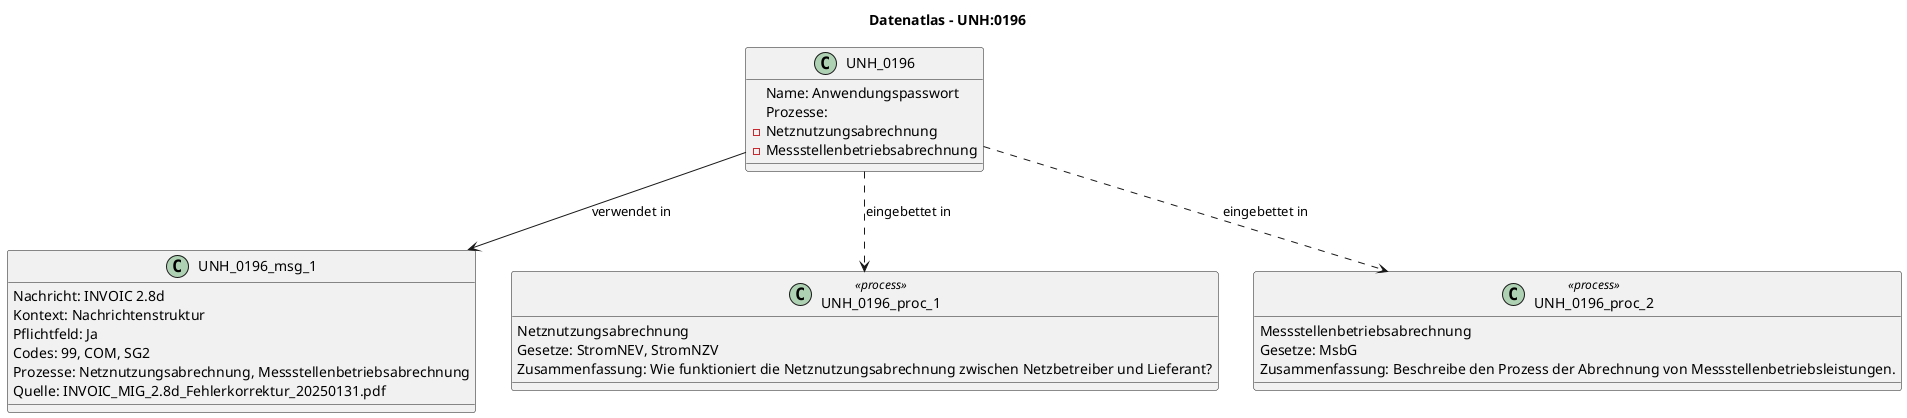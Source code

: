 @startuml
title Datenatlas – UNH:0196
class UNH_0196 {
  Name: Anwendungspasswort
  Prozesse:
    - Netznutzungsabrechnung
    - Messstellenbetriebsabrechnung
}
class UNH_0196_msg_1 {
  Nachricht: INVOIC 2.8d
  Kontext: Nachrichtenstruktur
  Pflichtfeld: Ja
  Codes: 99, COM, SG2
  Prozesse: Netznutzungsabrechnung, Messstellenbetriebsabrechnung
  Quelle: INVOIC_MIG_2.8d_Fehlerkorrektur_20250131.pdf
}
UNH_0196 --> UNH_0196_msg_1 : verwendet in
class UNH_0196_proc_1 <<process>> {
  Netznutzungsabrechnung
  Gesetze: StromNEV, StromNZV
  Zusammenfassung: Wie funktioniert die Netznutzungsabrechnung zwischen Netzbetreiber und Lieferant?
}
UNH_0196 ..> UNH_0196_proc_1 : eingebettet in
class UNH_0196_proc_2 <<process>> {
  Messstellenbetriebsabrechnung
  Gesetze: MsbG
  Zusammenfassung: Beschreibe den Prozess der Abrechnung von Messstellenbetriebsleistungen.
}
UNH_0196 ..> UNH_0196_proc_2 : eingebettet in
@enduml